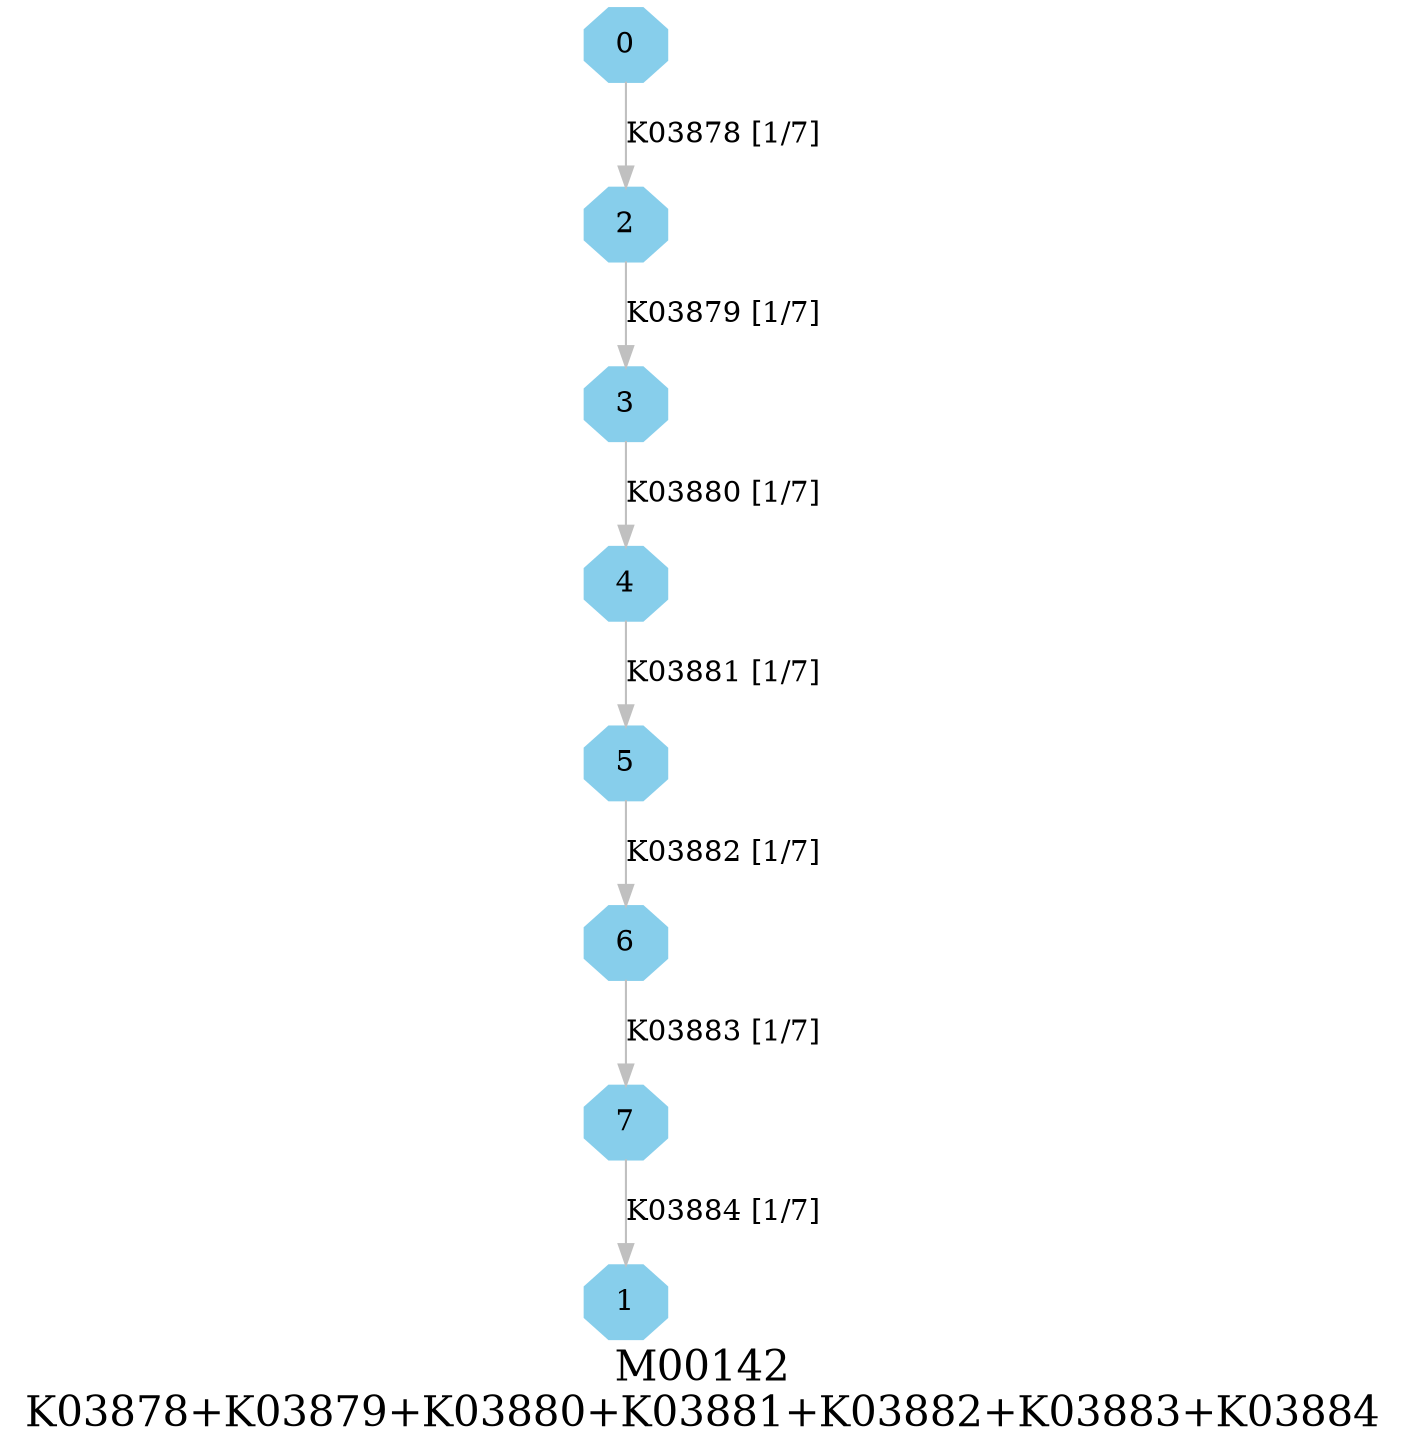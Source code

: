 digraph G {
graph [label="M00142
K03878+K03879+K03880+K03881+K03882+K03883+K03884",fontsize=20];
node [shape=box,style=filled];
edge [len=3,color=grey];
{node [width=.3,height=.3,shape=octagon,style=filled,color=skyblue] 0 1 2 3 4 5 6 7 }
0 -> 2 [label="K03878 [1/7]"];
2 -> 3 [label="K03879 [1/7]"];
3 -> 4 [label="K03880 [1/7]"];
4 -> 5 [label="K03881 [1/7]"];
5 -> 6 [label="K03882 [1/7]"];
6 -> 7 [label="K03883 [1/7]"];
7 -> 1 [label="K03884 [1/7]"];
}